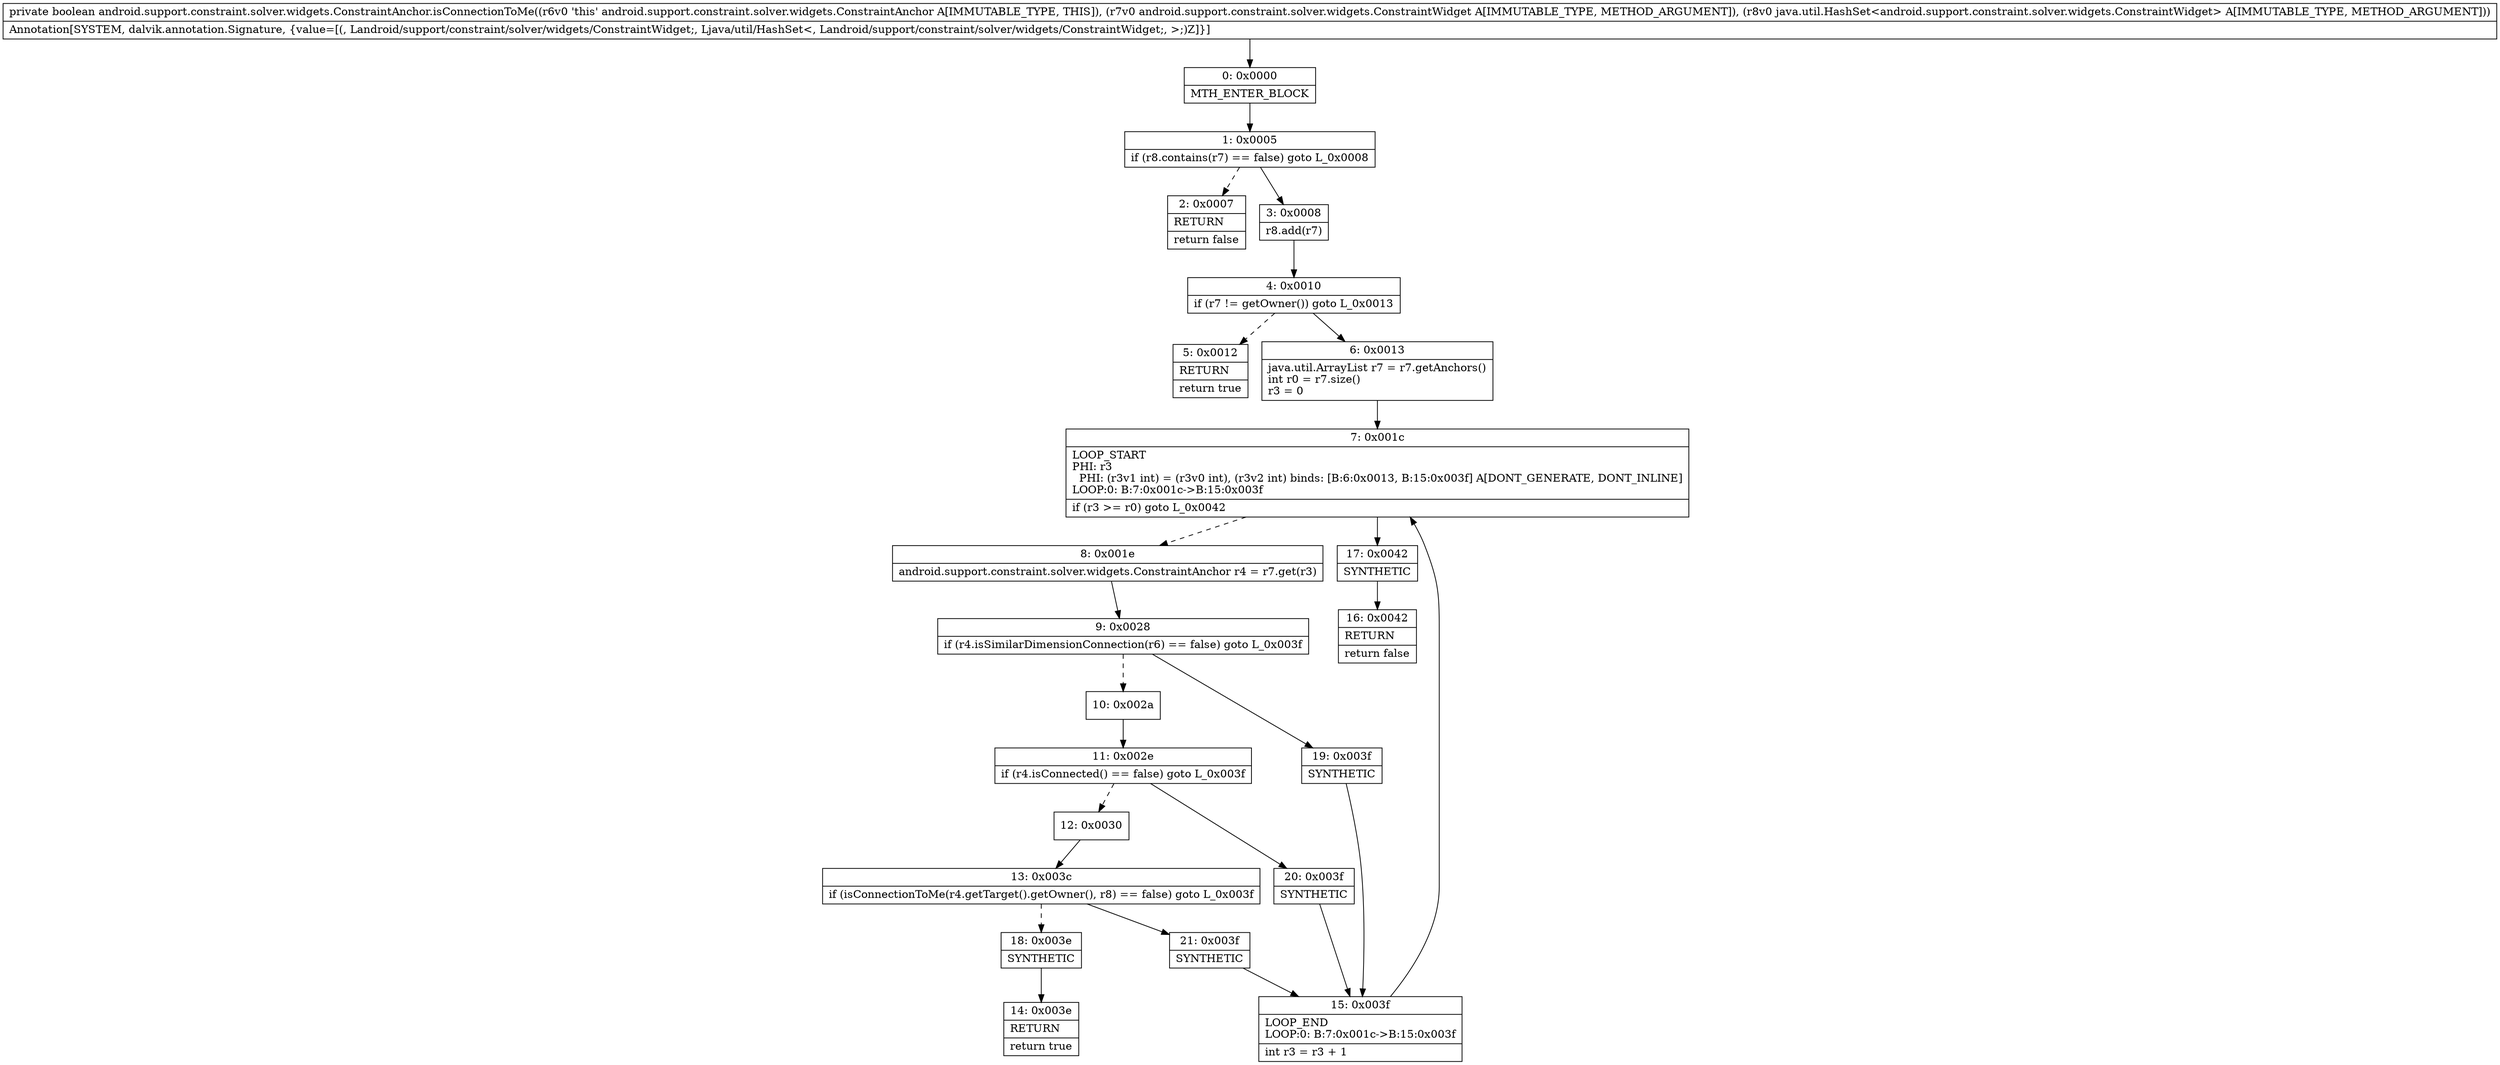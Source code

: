 digraph "CFG forandroid.support.constraint.solver.widgets.ConstraintAnchor.isConnectionToMe(Landroid\/support\/constraint\/solver\/widgets\/ConstraintWidget;Ljava\/util\/HashSet;)Z" {
Node_0 [shape=record,label="{0\:\ 0x0000|MTH_ENTER_BLOCK\l}"];
Node_1 [shape=record,label="{1\:\ 0x0005|if (r8.contains(r7) == false) goto L_0x0008\l}"];
Node_2 [shape=record,label="{2\:\ 0x0007|RETURN\l|return false\l}"];
Node_3 [shape=record,label="{3\:\ 0x0008|r8.add(r7)\l}"];
Node_4 [shape=record,label="{4\:\ 0x0010|if (r7 != getOwner()) goto L_0x0013\l}"];
Node_5 [shape=record,label="{5\:\ 0x0012|RETURN\l|return true\l}"];
Node_6 [shape=record,label="{6\:\ 0x0013|java.util.ArrayList r7 = r7.getAnchors()\lint r0 = r7.size()\lr3 = 0\l}"];
Node_7 [shape=record,label="{7\:\ 0x001c|LOOP_START\lPHI: r3 \l  PHI: (r3v1 int) = (r3v0 int), (r3v2 int) binds: [B:6:0x0013, B:15:0x003f] A[DONT_GENERATE, DONT_INLINE]\lLOOP:0: B:7:0x001c\-\>B:15:0x003f\l|if (r3 \>= r0) goto L_0x0042\l}"];
Node_8 [shape=record,label="{8\:\ 0x001e|android.support.constraint.solver.widgets.ConstraintAnchor r4 = r7.get(r3)\l}"];
Node_9 [shape=record,label="{9\:\ 0x0028|if (r4.isSimilarDimensionConnection(r6) == false) goto L_0x003f\l}"];
Node_10 [shape=record,label="{10\:\ 0x002a}"];
Node_11 [shape=record,label="{11\:\ 0x002e|if (r4.isConnected() == false) goto L_0x003f\l}"];
Node_12 [shape=record,label="{12\:\ 0x0030}"];
Node_13 [shape=record,label="{13\:\ 0x003c|if (isConnectionToMe(r4.getTarget().getOwner(), r8) == false) goto L_0x003f\l}"];
Node_14 [shape=record,label="{14\:\ 0x003e|RETURN\l|return true\l}"];
Node_15 [shape=record,label="{15\:\ 0x003f|LOOP_END\lLOOP:0: B:7:0x001c\-\>B:15:0x003f\l|int r3 = r3 + 1\l}"];
Node_16 [shape=record,label="{16\:\ 0x0042|RETURN\l|return false\l}"];
Node_17 [shape=record,label="{17\:\ 0x0042|SYNTHETIC\l}"];
Node_18 [shape=record,label="{18\:\ 0x003e|SYNTHETIC\l}"];
Node_19 [shape=record,label="{19\:\ 0x003f|SYNTHETIC\l}"];
Node_20 [shape=record,label="{20\:\ 0x003f|SYNTHETIC\l}"];
Node_21 [shape=record,label="{21\:\ 0x003f|SYNTHETIC\l}"];
MethodNode[shape=record,label="{private boolean android.support.constraint.solver.widgets.ConstraintAnchor.isConnectionToMe((r6v0 'this' android.support.constraint.solver.widgets.ConstraintAnchor A[IMMUTABLE_TYPE, THIS]), (r7v0 android.support.constraint.solver.widgets.ConstraintWidget A[IMMUTABLE_TYPE, METHOD_ARGUMENT]), (r8v0 java.util.HashSet\<android.support.constraint.solver.widgets.ConstraintWidget\> A[IMMUTABLE_TYPE, METHOD_ARGUMENT]))  | Annotation[SYSTEM, dalvik.annotation.Signature, \{value=[(, Landroid\/support\/constraint\/solver\/widgets\/ConstraintWidget;, Ljava\/util\/HashSet\<, Landroid\/support\/constraint\/solver\/widgets\/ConstraintWidget;, \>;)Z]\}]\l}"];
MethodNode -> Node_0;
Node_0 -> Node_1;
Node_1 -> Node_2[style=dashed];
Node_1 -> Node_3;
Node_3 -> Node_4;
Node_4 -> Node_5[style=dashed];
Node_4 -> Node_6;
Node_6 -> Node_7;
Node_7 -> Node_8[style=dashed];
Node_7 -> Node_17;
Node_8 -> Node_9;
Node_9 -> Node_10[style=dashed];
Node_9 -> Node_19;
Node_10 -> Node_11;
Node_11 -> Node_12[style=dashed];
Node_11 -> Node_20;
Node_12 -> Node_13;
Node_13 -> Node_18[style=dashed];
Node_13 -> Node_21;
Node_15 -> Node_7;
Node_17 -> Node_16;
Node_18 -> Node_14;
Node_19 -> Node_15;
Node_20 -> Node_15;
Node_21 -> Node_15;
}

